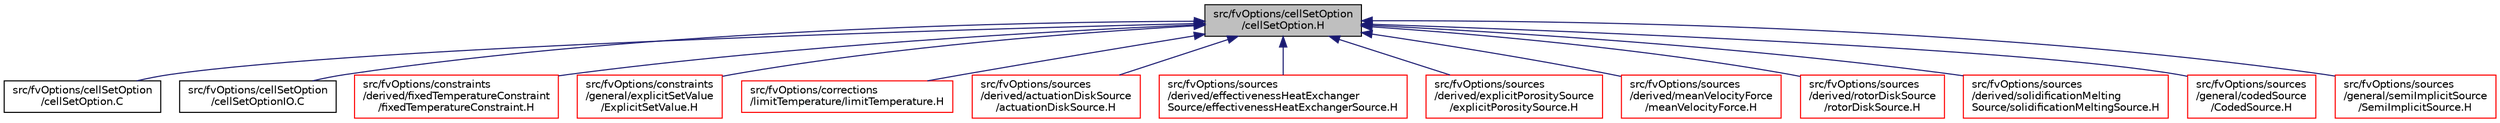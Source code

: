digraph "src/fvOptions/cellSetOption/cellSetOption.H"
{
  bgcolor="transparent";
  edge [fontname="Helvetica",fontsize="10",labelfontname="Helvetica",labelfontsize="10"];
  node [fontname="Helvetica",fontsize="10",shape=record];
  Node1 [label="src/fvOptions/cellSetOption\l/cellSetOption.H",height=0.2,width=0.4,color="black", fillcolor="grey75", style="filled", fontcolor="black"];
  Node1 -> Node2 [dir="back",color="midnightblue",fontsize="10",style="solid",fontname="Helvetica"];
  Node2 [label="src/fvOptions/cellSetOption\l/cellSetOption.C",height=0.2,width=0.4,color="black",URL="$a06399.html"];
  Node1 -> Node3 [dir="back",color="midnightblue",fontsize="10",style="solid",fontname="Helvetica"];
  Node3 [label="src/fvOptions/cellSetOption\l/cellSetOptionIO.C",height=0.2,width=0.4,color="black",URL="$a06402.html"];
  Node1 -> Node4 [dir="back",color="midnightblue",fontsize="10",style="solid",fontname="Helvetica"];
  Node4 [label="src/fvOptions/constraints\l/derived/fixedTemperatureConstraint\l/fixedTemperatureConstraint.H",height=0.2,width=0.4,color="red",URL="$a06404.html"];
  Node1 -> Node5 [dir="back",color="midnightblue",fontsize="10",style="solid",fontname="Helvetica"];
  Node5 [label="src/fvOptions/constraints\l/general/explicitSetValue\l/ExplicitSetValue.H",height=0.2,width=0.4,color="red",URL="$a06407.html"];
  Node1 -> Node6 [dir="back",color="midnightblue",fontsize="10",style="solid",fontname="Helvetica"];
  Node6 [label="src/fvOptions/corrections\l/limitTemperature/limitTemperature.H",height=0.2,width=0.4,color="red",URL="$a06410.html"];
  Node1 -> Node7 [dir="back",color="midnightblue",fontsize="10",style="solid",fontname="Helvetica"];
  Node7 [label="src/fvOptions/sources\l/derived/actuationDiskSource\l/actuationDiskSource.H",height=0.2,width=0.4,color="red",URL="$a06416.html"];
  Node1 -> Node8 [dir="back",color="midnightblue",fontsize="10",style="solid",fontname="Helvetica"];
  Node8 [label="src/fvOptions/sources\l/derived/effectivenessHeatExchanger\lSource/effectivenessHeatExchangerSource.H",height=0.2,width=0.4,color="red",URL="$a06425.html"];
  Node1 -> Node9 [dir="back",color="midnightblue",fontsize="10",style="solid",fontname="Helvetica"];
  Node9 [label="src/fvOptions/sources\l/derived/explicitPorositySource\l/explicitPorositySource.H",height=0.2,width=0.4,color="red",URL="$a06427.html"];
  Node1 -> Node10 [dir="back",color="midnightblue",fontsize="10",style="solid",fontname="Helvetica"];
  Node10 [label="src/fvOptions/sources\l/derived/meanVelocityForce\l/meanVelocityForce.H",height=0.2,width=0.4,color="red",URL="$a06429.html"];
  Node1 -> Node11 [dir="back",color="midnightblue",fontsize="10",style="solid",fontname="Helvetica"];
  Node11 [label="src/fvOptions/sources\l/derived/rotorDiskSource\l/rotorDiskSource.H",height=0.2,width=0.4,color="red",URL="$a06447.html"];
  Node1 -> Node12 [dir="back",color="midnightblue",fontsize="10",style="solid",fontname="Helvetica"];
  Node12 [label="src/fvOptions/sources\l/derived/solidificationMelting\lSource/solidificationMeltingSource.H",height=0.2,width=0.4,color="red",URL="$a06458.html"];
  Node1 -> Node13 [dir="back",color="midnightblue",fontsize="10",style="solid",fontname="Helvetica"];
  Node13 [label="src/fvOptions/sources\l/general/codedSource\l/CodedSource.H",height=0.2,width=0.4,color="red",URL="$a06468.html"];
  Node1 -> Node14 [dir="back",color="midnightblue",fontsize="10",style="solid",fontname="Helvetica"];
  Node14 [label="src/fvOptions/sources\l/general/semiImplicitSource\l/SemiImplicitSource.H",height=0.2,width=0.4,color="red",URL="$a06472.html"];
}
